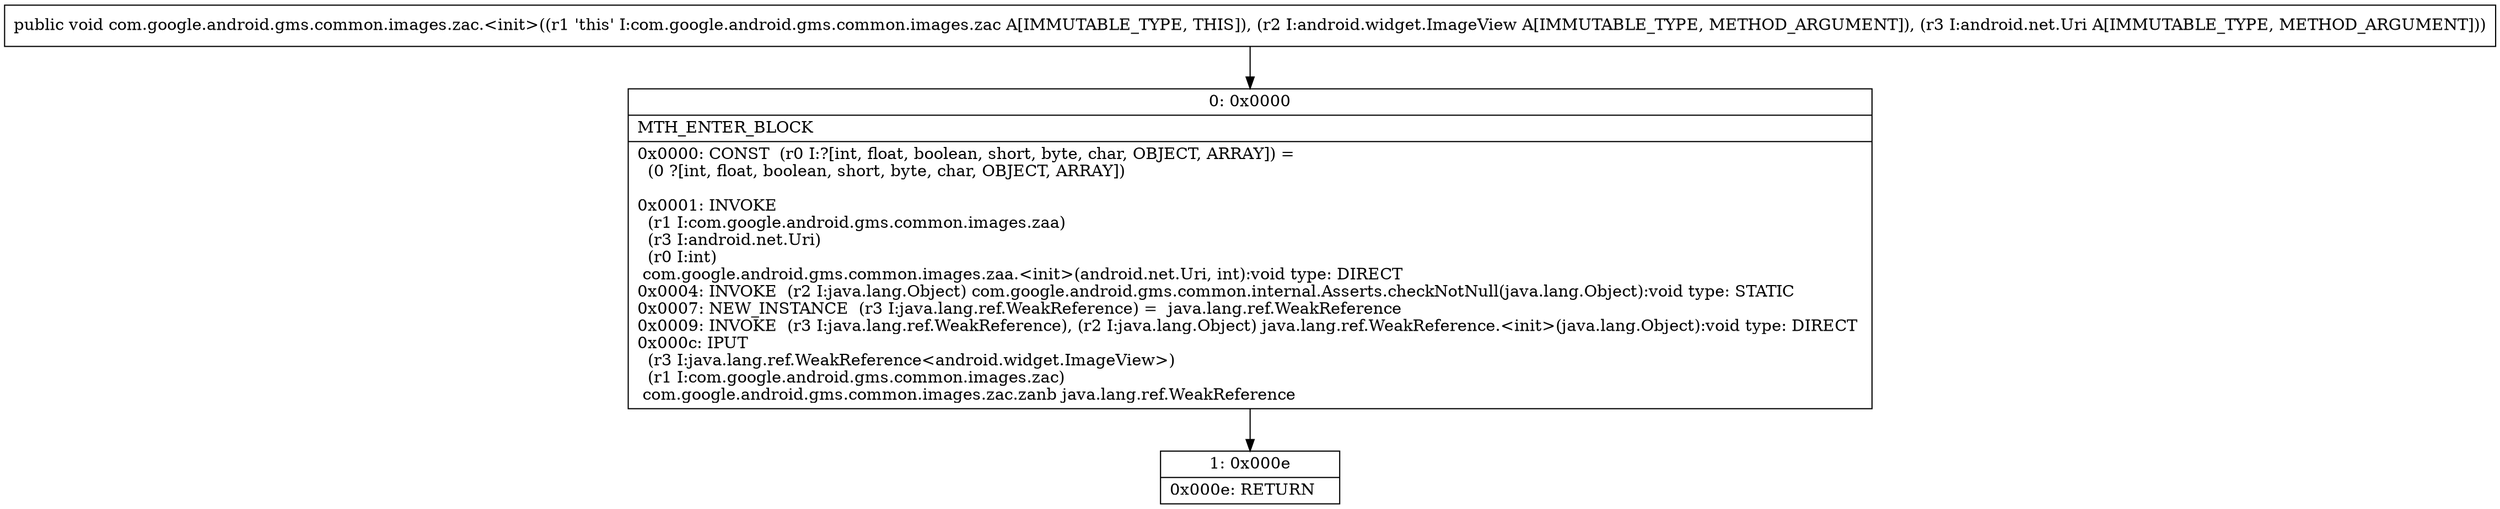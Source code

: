 digraph "CFG forcom.google.android.gms.common.images.zac.\<init\>(Landroid\/widget\/ImageView;Landroid\/net\/Uri;)V" {
Node_0 [shape=record,label="{0\:\ 0x0000|MTH_ENTER_BLOCK\l|0x0000: CONST  (r0 I:?[int, float, boolean, short, byte, char, OBJECT, ARRAY]) = \l  (0 ?[int, float, boolean, short, byte, char, OBJECT, ARRAY])\l \l0x0001: INVOKE  \l  (r1 I:com.google.android.gms.common.images.zaa)\l  (r3 I:android.net.Uri)\l  (r0 I:int)\l com.google.android.gms.common.images.zaa.\<init\>(android.net.Uri, int):void type: DIRECT \l0x0004: INVOKE  (r2 I:java.lang.Object) com.google.android.gms.common.internal.Asserts.checkNotNull(java.lang.Object):void type: STATIC \l0x0007: NEW_INSTANCE  (r3 I:java.lang.ref.WeakReference) =  java.lang.ref.WeakReference \l0x0009: INVOKE  (r3 I:java.lang.ref.WeakReference), (r2 I:java.lang.Object) java.lang.ref.WeakReference.\<init\>(java.lang.Object):void type: DIRECT \l0x000c: IPUT  \l  (r3 I:java.lang.ref.WeakReference\<android.widget.ImageView\>)\l  (r1 I:com.google.android.gms.common.images.zac)\l com.google.android.gms.common.images.zac.zanb java.lang.ref.WeakReference \l}"];
Node_1 [shape=record,label="{1\:\ 0x000e|0x000e: RETURN   \l}"];
MethodNode[shape=record,label="{public void com.google.android.gms.common.images.zac.\<init\>((r1 'this' I:com.google.android.gms.common.images.zac A[IMMUTABLE_TYPE, THIS]), (r2 I:android.widget.ImageView A[IMMUTABLE_TYPE, METHOD_ARGUMENT]), (r3 I:android.net.Uri A[IMMUTABLE_TYPE, METHOD_ARGUMENT])) }"];
MethodNode -> Node_0;
Node_0 -> Node_1;
}

